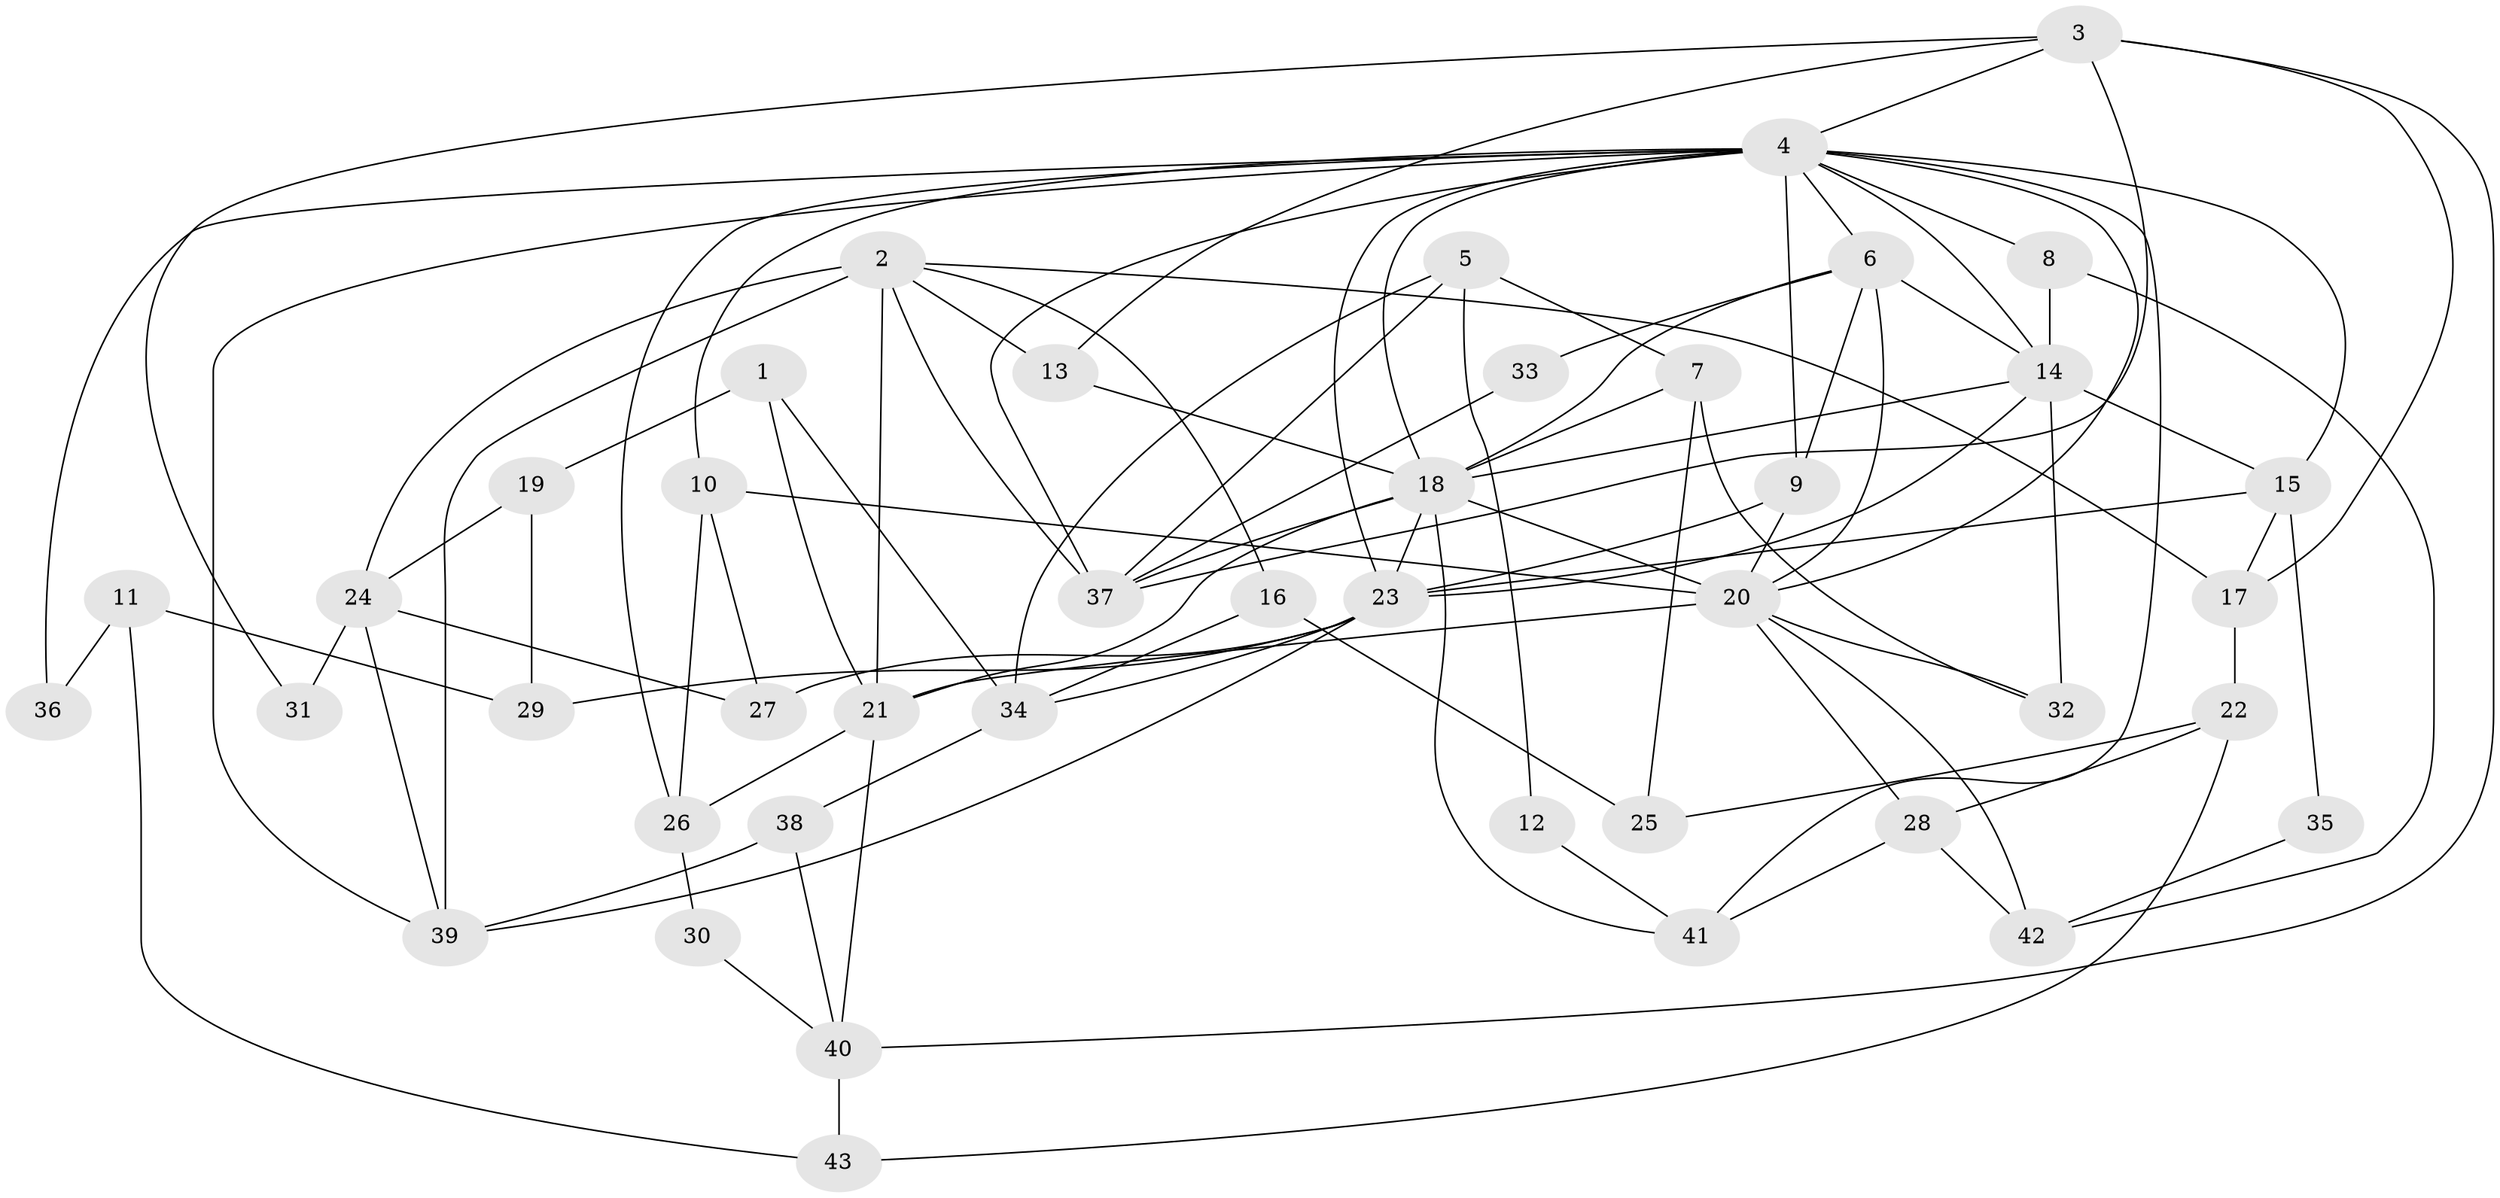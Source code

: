// original degree distribution, {3: 0.30434782608695654, 6: 0.14492753623188406, 7: 0.028985507246376812, 4: 0.2463768115942029, 2: 0.11594202898550725, 5: 0.15942028985507245}
// Generated by graph-tools (version 1.1) at 2025/51/03/04/25 22:51:00]
// undirected, 43 vertices, 97 edges
graph export_dot {
  node [color=gray90,style=filled];
  1;
  2;
  3;
  4;
  5;
  6;
  7;
  8;
  9;
  10;
  11;
  12;
  13;
  14;
  15;
  16;
  17;
  18;
  19;
  20;
  21;
  22;
  23;
  24;
  25;
  26;
  27;
  28;
  29;
  30;
  31;
  32;
  33;
  34;
  35;
  36;
  37;
  38;
  39;
  40;
  41;
  42;
  43;
  1 -- 19 [weight=1.0];
  1 -- 21 [weight=1.0];
  1 -- 34 [weight=1.0];
  2 -- 13 [weight=1.0];
  2 -- 16 [weight=1.0];
  2 -- 17 [weight=1.0];
  2 -- 21 [weight=1.0];
  2 -- 24 [weight=1.0];
  2 -- 37 [weight=1.0];
  2 -- 39 [weight=1.0];
  3 -- 4 [weight=1.0];
  3 -- 13 [weight=1.0];
  3 -- 17 [weight=1.0];
  3 -- 31 [weight=1.0];
  3 -- 37 [weight=1.0];
  3 -- 40 [weight=1.0];
  4 -- 6 [weight=2.0];
  4 -- 8 [weight=1.0];
  4 -- 9 [weight=2.0];
  4 -- 10 [weight=1.0];
  4 -- 14 [weight=1.0];
  4 -- 15 [weight=1.0];
  4 -- 18 [weight=1.0];
  4 -- 20 [weight=2.0];
  4 -- 23 [weight=2.0];
  4 -- 26 [weight=1.0];
  4 -- 36 [weight=1.0];
  4 -- 37 [weight=1.0];
  4 -- 39 [weight=1.0];
  4 -- 41 [weight=1.0];
  5 -- 7 [weight=1.0];
  5 -- 12 [weight=1.0];
  5 -- 34 [weight=1.0];
  5 -- 37 [weight=1.0];
  6 -- 9 [weight=1.0];
  6 -- 14 [weight=1.0];
  6 -- 18 [weight=1.0];
  6 -- 20 [weight=1.0];
  6 -- 33 [weight=1.0];
  7 -- 18 [weight=2.0];
  7 -- 25 [weight=1.0];
  7 -- 32 [weight=1.0];
  8 -- 14 [weight=2.0];
  8 -- 42 [weight=1.0];
  9 -- 20 [weight=1.0];
  9 -- 23 [weight=2.0];
  10 -- 20 [weight=2.0];
  10 -- 26 [weight=1.0];
  10 -- 27 [weight=1.0];
  11 -- 29 [weight=1.0];
  11 -- 36 [weight=1.0];
  11 -- 43 [weight=1.0];
  12 -- 41 [weight=1.0];
  13 -- 18 [weight=1.0];
  14 -- 15 [weight=1.0];
  14 -- 18 [weight=1.0];
  14 -- 23 [weight=1.0];
  14 -- 32 [weight=1.0];
  15 -- 17 [weight=1.0];
  15 -- 23 [weight=3.0];
  15 -- 35 [weight=1.0];
  16 -- 25 [weight=1.0];
  16 -- 34 [weight=1.0];
  17 -- 22 [weight=1.0];
  18 -- 20 [weight=1.0];
  18 -- 21 [weight=1.0];
  18 -- 23 [weight=2.0];
  18 -- 37 [weight=1.0];
  18 -- 41 [weight=1.0];
  19 -- 24 [weight=1.0];
  19 -- 29 [weight=1.0];
  20 -- 21 [weight=1.0];
  20 -- 28 [weight=1.0];
  20 -- 32 [weight=1.0];
  20 -- 42 [weight=1.0];
  21 -- 26 [weight=1.0];
  21 -- 40 [weight=1.0];
  22 -- 25 [weight=1.0];
  22 -- 28 [weight=1.0];
  22 -- 43 [weight=1.0];
  23 -- 27 [weight=1.0];
  23 -- 29 [weight=1.0];
  23 -- 34 [weight=1.0];
  23 -- 39 [weight=1.0];
  24 -- 27 [weight=1.0];
  24 -- 31 [weight=1.0];
  24 -- 39 [weight=1.0];
  26 -- 30 [weight=1.0];
  28 -- 41 [weight=1.0];
  28 -- 42 [weight=1.0];
  30 -- 40 [weight=1.0];
  33 -- 37 [weight=1.0];
  34 -- 38 [weight=1.0];
  35 -- 42 [weight=1.0];
  38 -- 39 [weight=1.0];
  38 -- 40 [weight=1.0];
  40 -- 43 [weight=1.0];
}
